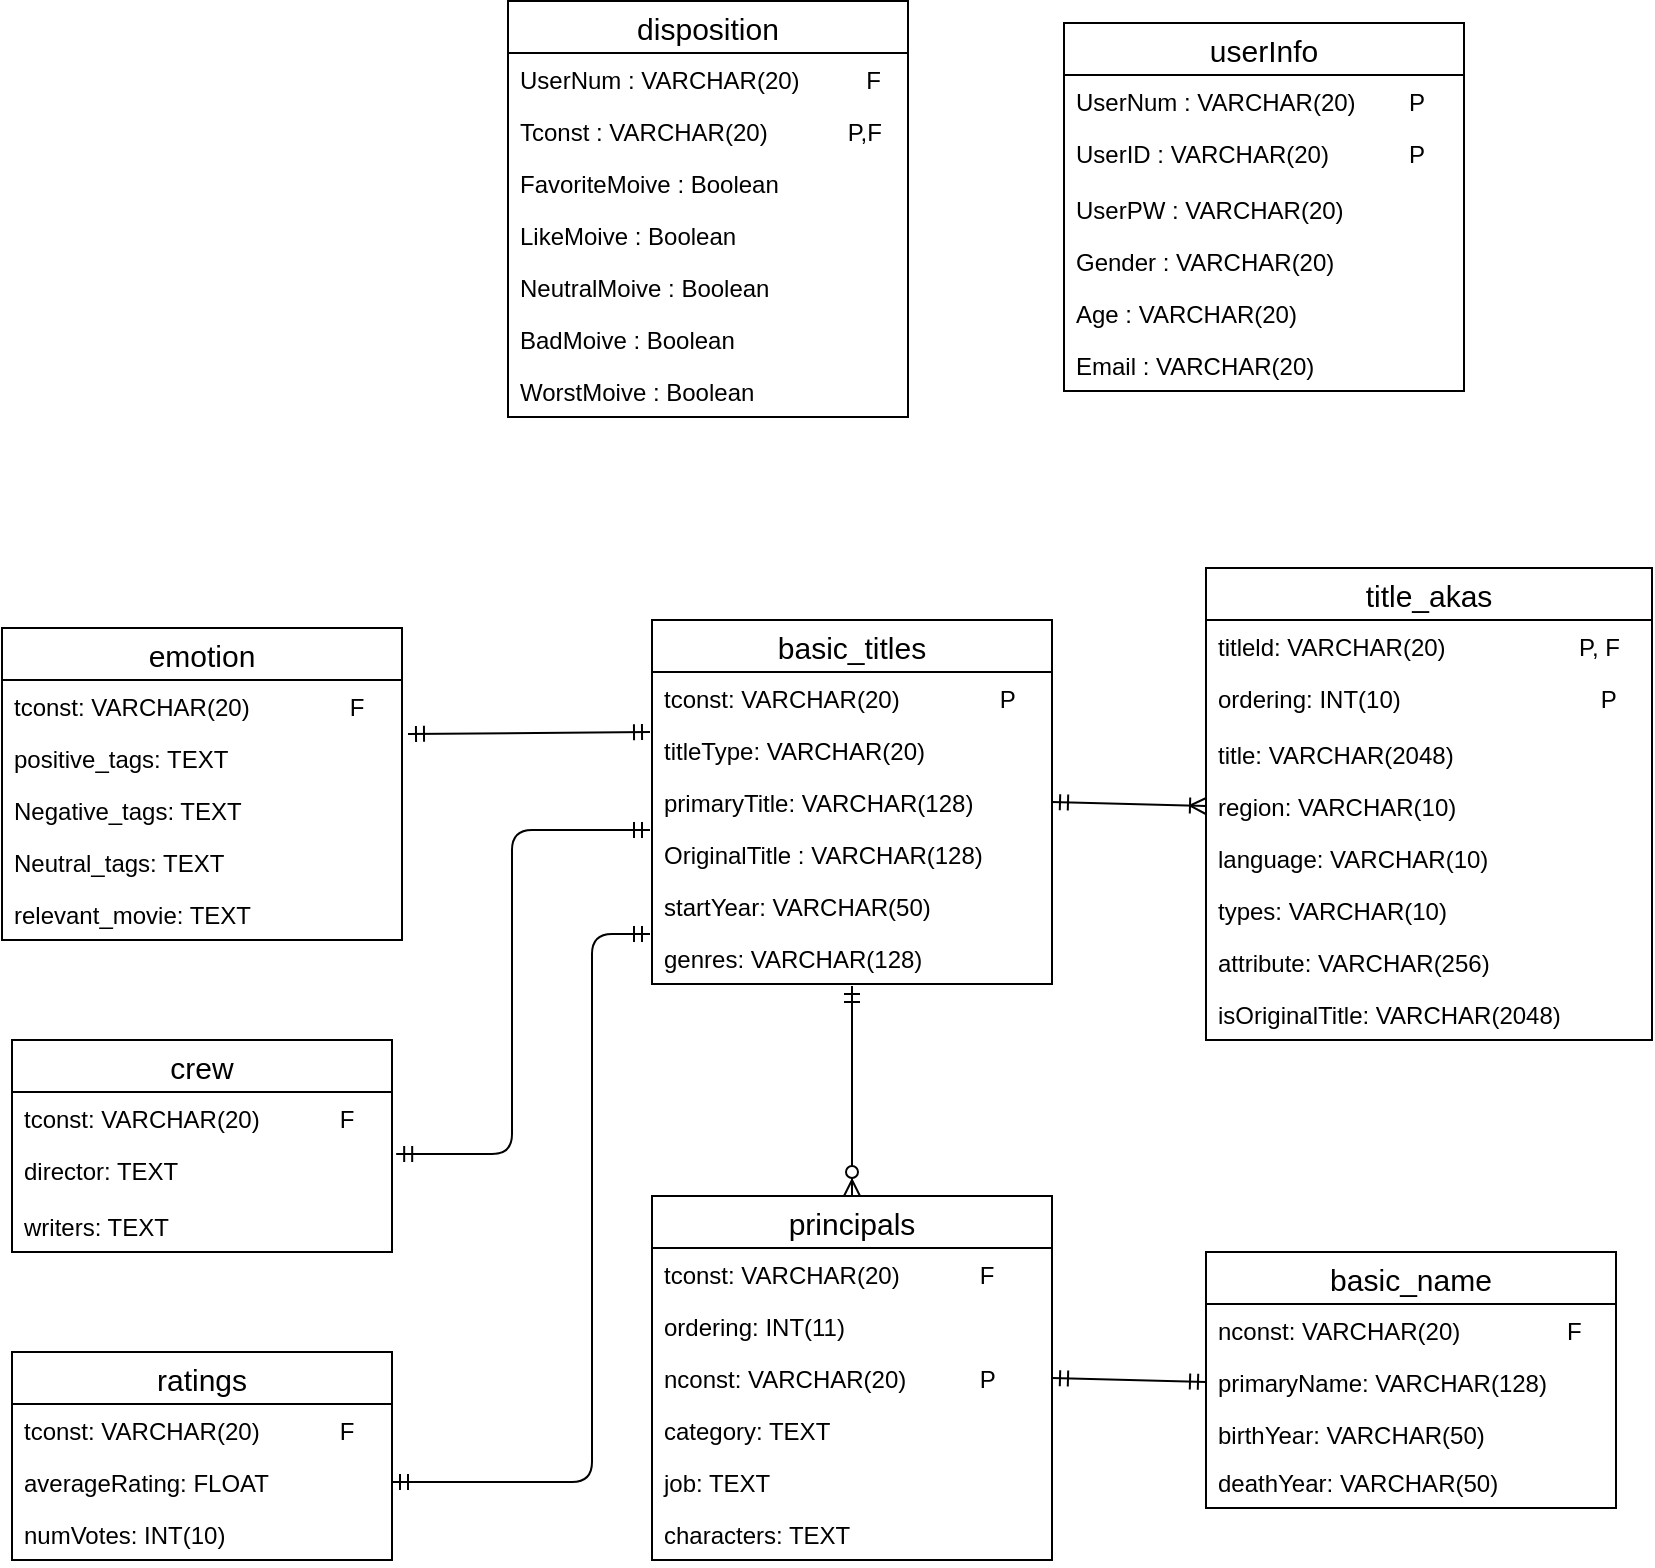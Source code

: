 <mxfile version="10.8.0" type="onedrive"><diagram id="sOajWOalofP42Rp4OUkH" name="페이지-1"><mxGraphModel dx="2898" dy="3220" grid="1" gridSize="10" guides="1" tooltips="1" connect="1" arrows="1" fold="1" page="1" pageScale="1" pageWidth="827" pageHeight="1169" background="#FFFFFF" math="0" shadow="0"><root><mxCell id="0"/><mxCell id="1" parent="0"/><mxCell id="unafN3oEs9riBc13xhDx-1" value="principals" style="swimlane;fontStyle=0;childLayout=stackLayout;horizontal=1;startSize=26;fillColor=none;horizontalStack=0;resizeParent=1;resizeParentMax=0;resizeLast=0;collapsible=1;marginBottom=0;fontSize=15;" parent="1" vertex="1"><mxGeometry x="-1328" y="-826" width="200" height="182" as="geometry"><mxRectangle x="-1328" y="-826" width="100" height="26" as="alternateBounds"/></mxGeometry></mxCell><mxCell id="unafN3oEs9riBc13xhDx-2" value="tconst: VARCHAR(20)            F&#10;" style="text;strokeColor=none;fillColor=none;align=left;verticalAlign=top;spacingLeft=4;spacingRight=4;overflow=hidden;rotatable=0;points=[[0,0.5],[1,0.5]];portConstraint=eastwest;" parent="unafN3oEs9riBc13xhDx-1" vertex="1"><mxGeometry y="26" width="200" height="26" as="geometry"/></mxCell><mxCell id="unafN3oEs9riBc13xhDx-65" value="ordering: INT(11)                    " style="text;strokeColor=none;fillColor=none;align=left;verticalAlign=top;spacingLeft=4;spacingRight=4;overflow=hidden;rotatable=0;points=[[0,0.5],[1,0.5]];portConstraint=eastwest;" parent="unafN3oEs9riBc13xhDx-1" vertex="1"><mxGeometry y="52" width="200" height="26" as="geometry"/></mxCell><mxCell id="unafN3oEs9riBc13xhDx-5" value="nconst: VARCHAR(20)           P" style="text;strokeColor=none;fillColor=none;align=left;verticalAlign=top;spacingLeft=4;spacingRight=4;overflow=hidden;rotatable=0;points=[[0,0.5],[1,0.5]];portConstraint=eastwest;" parent="unafN3oEs9riBc13xhDx-1" vertex="1"><mxGeometry y="78" width="200" height="26" as="geometry"/></mxCell><mxCell id="LDyvSLcfqsrgPb8HqYmG-8" value="category: TEXT" style="text;strokeColor=none;fillColor=none;align=left;verticalAlign=top;spacingLeft=4;spacingRight=4;overflow=hidden;rotatable=0;points=[[0,0.5],[1,0.5]];portConstraint=eastwest;" parent="unafN3oEs9riBc13xhDx-1" vertex="1"><mxGeometry y="104" width="200" height="26" as="geometry"/></mxCell><mxCell id="unafN3oEs9riBc13xhDx-12" value="job: TEXT" style="text;strokeColor=none;fillColor=none;align=left;verticalAlign=top;spacingLeft=4;spacingRight=4;overflow=hidden;rotatable=0;points=[[0,0.5],[1,0.5]];portConstraint=eastwest;" parent="unafN3oEs9riBc13xhDx-1" vertex="1"><mxGeometry y="130" width="200" height="26" as="geometry"/></mxCell><mxCell id="unafN3oEs9riBc13xhDx-11" value="characters: TEXT" style="text;strokeColor=none;fillColor=none;align=left;verticalAlign=top;spacingLeft=4;spacingRight=4;overflow=hidden;rotatable=0;points=[[0,0.5],[1,0.5]];portConstraint=eastwest;" parent="unafN3oEs9riBc13xhDx-1" vertex="1"><mxGeometry y="156" width="200" height="26" as="geometry"/></mxCell><mxCell id="unafN3oEs9riBc13xhDx-14" value="basic_titles" style="swimlane;fontStyle=0;childLayout=stackLayout;horizontal=1;startSize=26;fillColor=none;horizontalStack=0;resizeParent=1;resizeParentMax=0;resizeLast=0;collapsible=1;marginBottom=0;fontSize=15;" parent="1" vertex="1"><mxGeometry x="-1328" y="-1114" width="200" height="182" as="geometry"/></mxCell><mxCell id="unafN3oEs9riBc13xhDx-15" value="tconst: VARCHAR(20)               P" style="text;strokeColor=none;fillColor=none;align=left;verticalAlign=top;spacingLeft=4;spacingRight=4;overflow=hidden;rotatable=0;points=[[0,0.5],[1,0.5]];portConstraint=eastwest;" parent="unafN3oEs9riBc13xhDx-14" vertex="1"><mxGeometry y="26" width="200" height="26" as="geometry"/></mxCell><mxCell id="unafN3oEs9riBc13xhDx-16" value="titleType: VARCHAR(20)" style="text;strokeColor=none;fillColor=none;align=left;verticalAlign=top;spacingLeft=4;spacingRight=4;overflow=hidden;rotatable=0;points=[[0,0.5],[1,0.5]];portConstraint=eastwest;" parent="unafN3oEs9riBc13xhDx-14" vertex="1"><mxGeometry y="52" width="200" height="26" as="geometry"/></mxCell><mxCell id="unafN3oEs9riBc13xhDx-17" value="primaryTitle: VARCHAR(128)" style="text;strokeColor=none;fillColor=none;align=left;verticalAlign=top;spacingLeft=4;spacingRight=4;overflow=hidden;rotatable=0;points=[[0,0.5],[1,0.5]];portConstraint=eastwest;" parent="unafN3oEs9riBc13xhDx-14" vertex="1"><mxGeometry y="78" width="200" height="26" as="geometry"/></mxCell><mxCell id="unafN3oEs9riBc13xhDx-18" value="OriginalTitle : VARCHAR(128)" style="text;strokeColor=none;fillColor=none;align=left;verticalAlign=top;spacingLeft=4;spacingRight=4;overflow=hidden;rotatable=0;points=[[0,0.5],[1,0.5]];portConstraint=eastwest;" parent="unafN3oEs9riBc13xhDx-14" vertex="1"><mxGeometry y="104" width="200" height="26" as="geometry"/></mxCell><mxCell id="R6sBIjJAqHgI2hsBgSnD-3" value="startYear: VARCHAR(50)" style="text;strokeColor=none;fillColor=none;align=left;verticalAlign=top;spacingLeft=4;spacingRight=4;overflow=hidden;rotatable=0;points=[[0,0.5],[1,0.5]];portConstraint=eastwest;" parent="unafN3oEs9riBc13xhDx-14" vertex="1"><mxGeometry y="130" width="200" height="26" as="geometry"/></mxCell><mxCell id="R6sBIjJAqHgI2hsBgSnD-2" value="genres: VARCHAR(128)" style="text;strokeColor=none;fillColor=none;align=left;verticalAlign=top;spacingLeft=4;spacingRight=4;overflow=hidden;rotatable=0;points=[[0,0.5],[1,0.5]];portConstraint=eastwest;" parent="unafN3oEs9riBc13xhDx-14" vertex="1"><mxGeometry y="156" width="200" height="26" as="geometry"/></mxCell><mxCell id="unafN3oEs9riBc13xhDx-21" value="basic_name" style="swimlane;fontStyle=0;childLayout=stackLayout;horizontal=1;startSize=26;fillColor=none;horizontalStack=0;resizeParent=1;resizeParentMax=0;resizeLast=0;collapsible=1;marginBottom=0;fontSize=15;" parent="1" vertex="1"><mxGeometry x="-1051" y="-798" width="205" height="128" as="geometry"/></mxCell><mxCell id="unafN3oEs9riBc13xhDx-22" value="nconst: VARCHAR(20)                F" style="text;strokeColor=none;fillColor=none;align=left;verticalAlign=top;spacingLeft=4;spacingRight=4;overflow=hidden;rotatable=0;points=[[0,0.5],[1,0.5]];portConstraint=eastwest;" parent="unafN3oEs9riBc13xhDx-21" vertex="1"><mxGeometry y="26" width="205" height="26" as="geometry"/></mxCell><mxCell id="unafN3oEs9riBc13xhDx-23" value="primaryName: VARCHAR(128)" style="text;strokeColor=none;fillColor=none;align=left;verticalAlign=top;spacingLeft=4;spacingRight=4;overflow=hidden;rotatable=0;points=[[0,0.5],[1,0.5]];portConstraint=eastwest;" parent="unafN3oEs9riBc13xhDx-21" vertex="1"><mxGeometry y="52" width="205" height="26" as="geometry"/></mxCell><mxCell id="unafN3oEs9riBc13xhDx-24" value="birthYear: VARCHAR(50)" style="text;strokeColor=none;fillColor=none;align=left;verticalAlign=top;spacingLeft=4;spacingRight=4;overflow=hidden;rotatable=0;points=[[0,0.5],[1,0.5]];portConstraint=eastwest;" parent="unafN3oEs9riBc13xhDx-21" vertex="1"><mxGeometry y="78" width="205" height="24" as="geometry"/></mxCell><mxCell id="unafN3oEs9riBc13xhDx-25" value="deathYear: VARCHAR(50)" style="text;strokeColor=none;fillColor=none;align=left;verticalAlign=top;spacingLeft=4;spacingRight=4;overflow=hidden;rotatable=0;points=[[0,0.5],[1,0.5]];portConstraint=eastwest;" parent="unafN3oEs9riBc13xhDx-21" vertex="1"><mxGeometry y="102" width="205" height="26" as="geometry"/></mxCell><mxCell id="unafN3oEs9riBc13xhDx-26" value="crew" style="swimlane;fontStyle=0;childLayout=stackLayout;horizontal=1;startSize=26;fillColor=none;horizontalStack=0;resizeParent=1;resizeParentMax=0;resizeLast=0;collapsible=1;marginBottom=0;fontSize=15;" parent="1" vertex="1"><mxGeometry x="-1648" y="-904" width="190" height="106" as="geometry"/></mxCell><mxCell id="unafN3oEs9riBc13xhDx-27" value="tconst: VARCHAR(20)            F" style="text;strokeColor=none;fillColor=none;align=left;verticalAlign=top;spacingLeft=4;spacingRight=4;overflow=hidden;rotatable=0;points=[[0,0.5],[1,0.5]];portConstraint=eastwest;" parent="unafN3oEs9riBc13xhDx-26" vertex="1"><mxGeometry y="26" width="190" height="26" as="geometry"/></mxCell><mxCell id="unafN3oEs9riBc13xhDx-28" value="director: TEXT" style="text;strokeColor=none;fillColor=none;align=left;verticalAlign=top;spacingLeft=4;spacingRight=4;overflow=hidden;rotatable=0;points=[[0,0.5],[1,0.5]];portConstraint=eastwest;" parent="unafN3oEs9riBc13xhDx-26" vertex="1"><mxGeometry y="52" width="190" height="28" as="geometry"/></mxCell><mxCell id="unafN3oEs9riBc13xhDx-29" value="writers: TEXT" style="text;strokeColor=none;fillColor=none;align=left;verticalAlign=top;spacingLeft=4;spacingRight=4;overflow=hidden;rotatable=0;points=[[0,0.5],[1,0.5]];portConstraint=eastwest;" parent="unafN3oEs9riBc13xhDx-26" vertex="1"><mxGeometry y="80" width="190" height="26" as="geometry"/></mxCell><mxCell id="unafN3oEs9riBc13xhDx-31" value="title_akas" style="swimlane;fontStyle=0;childLayout=stackLayout;horizontal=1;startSize=26;fillColor=none;horizontalStack=0;resizeParent=1;resizeParentMax=0;resizeLast=0;collapsible=1;marginBottom=0;fontSize=15;" parent="1" vertex="1"><mxGeometry x="-1051" y="-1140" width="223" height="236" as="geometry"/></mxCell><mxCell id="unafN3oEs9riBc13xhDx-32" value="titleld: VARCHAR(20)                    P, F" style="text;strokeColor=none;fillColor=none;align=left;verticalAlign=top;spacingLeft=4;spacingRight=4;overflow=hidden;rotatable=0;points=[[0,0.5],[1,0.5]];portConstraint=eastwest;" parent="unafN3oEs9riBc13xhDx-31" vertex="1"><mxGeometry y="26" width="223" height="26" as="geometry"/></mxCell><mxCell id="unafN3oEs9riBc13xhDx-33" value="ordering: INT(10)                              P" style="text;strokeColor=none;fillColor=none;align=left;verticalAlign=top;spacingLeft=4;spacingRight=4;overflow=hidden;rotatable=0;points=[[0,0.5],[1,0.5]];portConstraint=eastwest;" parent="unafN3oEs9riBc13xhDx-31" vertex="1"><mxGeometry y="52" width="223" height="28" as="geometry"/></mxCell><mxCell id="unafN3oEs9riBc13xhDx-42" value="title: VARCHAR(2048)" style="text;strokeColor=none;fillColor=none;align=left;verticalAlign=top;spacingLeft=4;spacingRight=4;overflow=hidden;rotatable=0;points=[[0,0.5],[1,0.5]];portConstraint=eastwest;" parent="unafN3oEs9riBc13xhDx-31" vertex="1"><mxGeometry y="80" width="223" height="26" as="geometry"/></mxCell><mxCell id="unafN3oEs9riBc13xhDx-44" value="region: VARCHAR(10)" style="text;strokeColor=none;fillColor=none;align=left;verticalAlign=top;spacingLeft=4;spacingRight=4;overflow=hidden;rotatable=0;points=[[0,0.5],[1,0.5]];portConstraint=eastwest;" parent="unafN3oEs9riBc13xhDx-31" vertex="1"><mxGeometry y="106" width="223" height="26" as="geometry"/></mxCell><mxCell id="unafN3oEs9riBc13xhDx-41" value="language: VARCHAR(10)" style="text;strokeColor=none;fillColor=none;align=left;verticalAlign=top;spacingLeft=4;spacingRight=4;overflow=hidden;rotatable=0;points=[[0,0.5],[1,0.5]];portConstraint=eastwest;" parent="unafN3oEs9riBc13xhDx-31" vertex="1"><mxGeometry y="132" width="223" height="26" as="geometry"/></mxCell><mxCell id="R6sBIjJAqHgI2hsBgSnD-1" value="types: VARCHAR(10)" style="text;strokeColor=none;fillColor=none;align=left;verticalAlign=top;spacingLeft=4;spacingRight=4;overflow=hidden;rotatable=0;points=[[0,0.5],[1,0.5]];portConstraint=eastwest;" parent="unafN3oEs9riBc13xhDx-31" vertex="1"><mxGeometry y="158" width="223" height="26" as="geometry"/></mxCell><mxCell id="unafN3oEs9riBc13xhDx-34" value="attribute: VARCHAR(256)" style="text;strokeColor=none;fillColor=none;align=left;verticalAlign=top;spacingLeft=4;spacingRight=4;overflow=hidden;rotatable=0;points=[[0,0.5],[1,0.5]];portConstraint=eastwest;" parent="unafN3oEs9riBc13xhDx-31" vertex="1"><mxGeometry y="184" width="223" height="26" as="geometry"/></mxCell><mxCell id="unafN3oEs9riBc13xhDx-35" value="isOriginalTitle: VARCHAR(2048)" style="text;strokeColor=none;fillColor=none;align=left;verticalAlign=top;spacingLeft=4;spacingRight=4;overflow=hidden;rotatable=0;points=[[0,0.5],[1,0.5]];portConstraint=eastwest;" parent="unafN3oEs9riBc13xhDx-31" vertex="1"><mxGeometry y="210" width="223" height="26" as="geometry"/></mxCell><mxCell id="unafN3oEs9riBc13xhDx-36" value="ratings" style="swimlane;fontStyle=0;childLayout=stackLayout;horizontal=1;startSize=26;fillColor=none;horizontalStack=0;resizeParent=1;resizeParentMax=0;resizeLast=0;collapsible=1;marginBottom=0;fontSize=15;" parent="1" vertex="1"><mxGeometry x="-1648" y="-748" width="190" height="104" as="geometry"/></mxCell><mxCell id="unafN3oEs9riBc13xhDx-37" value="tconst: VARCHAR(20)            F" style="text;strokeColor=none;fillColor=none;align=left;verticalAlign=top;spacingLeft=4;spacingRight=4;overflow=hidden;rotatable=0;points=[[0,0.5],[1,0.5]];portConstraint=eastwest;" parent="unafN3oEs9riBc13xhDx-36" vertex="1"><mxGeometry y="26" width="190" height="26" as="geometry"/></mxCell><mxCell id="unafN3oEs9riBc13xhDx-38" value="averageRating: FLOAT" style="text;strokeColor=none;fillColor=none;align=left;verticalAlign=top;spacingLeft=4;spacingRight=4;overflow=hidden;rotatable=0;points=[[0,0.5],[1,0.5]];portConstraint=eastwest;" parent="unafN3oEs9riBc13xhDx-36" vertex="1"><mxGeometry y="52" width="190" height="26" as="geometry"/></mxCell><mxCell id="unafN3oEs9riBc13xhDx-39" value="numVotes: INT(10)" style="text;strokeColor=none;fillColor=none;align=left;verticalAlign=top;spacingLeft=4;spacingRight=4;overflow=hidden;rotatable=0;points=[[0,0.5],[1,0.5]];portConstraint=eastwest;" parent="unafN3oEs9riBc13xhDx-36" vertex="1"><mxGeometry y="78" width="190" height="26" as="geometry"/></mxCell><mxCell id="ZAa2g4NeFyFSx5lkICHH-9" value="emotion" style="swimlane;fontStyle=0;childLayout=stackLayout;horizontal=1;startSize=26;fillColor=none;horizontalStack=0;resizeParent=1;resizeParentMax=0;resizeLast=0;collapsible=1;marginBottom=0;fontSize=15;" parent="1" vertex="1"><mxGeometry x="-1653" y="-1110" width="200" height="156" as="geometry"/></mxCell><mxCell id="ZAa2g4NeFyFSx5lkICHH-10" value="tconst: VARCHAR(20)               F" style="text;strokeColor=none;fillColor=none;align=left;verticalAlign=top;spacingLeft=4;spacingRight=4;overflow=hidden;rotatable=0;points=[[0,0.5],[1,0.5]];portConstraint=eastwest;" parent="ZAa2g4NeFyFSx5lkICHH-9" vertex="1"><mxGeometry y="26" width="200" height="26" as="geometry"/></mxCell><mxCell id="ZAa2g4NeFyFSx5lkICHH-12" value="positive_tags: TEXT" style="text;strokeColor=none;fillColor=none;align=left;verticalAlign=top;spacingLeft=4;spacingRight=4;overflow=hidden;rotatable=0;points=[[0,0.5],[1,0.5]];portConstraint=eastwest;" parent="ZAa2g4NeFyFSx5lkICHH-9" vertex="1"><mxGeometry y="52" width="200" height="26" as="geometry"/></mxCell><mxCell id="ZAa2g4NeFyFSx5lkICHH-13" value="Negative_tags: TEXT" style="text;strokeColor=none;fillColor=none;align=left;verticalAlign=top;spacingLeft=4;spacingRight=4;overflow=hidden;rotatable=0;points=[[0,0.5],[1,0.5]];portConstraint=eastwest;" parent="ZAa2g4NeFyFSx5lkICHH-9" vertex="1"><mxGeometry y="78" width="200" height="26" as="geometry"/></mxCell><mxCell id="ZAa2g4NeFyFSx5lkICHH-14" value="Neutral_tags: TEXT" style="text;strokeColor=none;fillColor=none;align=left;verticalAlign=top;spacingLeft=4;spacingRight=4;overflow=hidden;rotatable=0;points=[[0,0.5],[1,0.5]];portConstraint=eastwest;" parent="ZAa2g4NeFyFSx5lkICHH-9" vertex="1"><mxGeometry y="104" width="200" height="26" as="geometry"/></mxCell><mxCell id="ZAa2g4NeFyFSx5lkICHH-16" value="relevant_movie: TEXT" style="text;strokeColor=none;fillColor=none;align=left;verticalAlign=top;spacingLeft=4;spacingRight=4;overflow=hidden;rotatable=0;points=[[0,0.5],[1,0.5]];portConstraint=eastwest;" parent="ZAa2g4NeFyFSx5lkICHH-9" vertex="1"><mxGeometry y="130" width="200" height="26" as="geometry"/></mxCell><mxCell id="ZAa2g4NeFyFSx5lkICHH-17" value="" style="edgeStyle=elbowEdgeStyle;fontSize=12;html=1;endArrow=ERmandOne;startArrow=ERmandOne;exitX=1;exitY=0.5;exitDx=0;exitDy=0;entryX=-0.005;entryY=0.038;entryDx=0;entryDy=0;entryPerimeter=0;" parent="1" source="unafN3oEs9riBc13xhDx-38" target="R6sBIjJAqHgI2hsBgSnD-2" edge="1"><mxGeometry width="100" height="100" relative="1" as="geometry"><mxPoint x="-1338" y="-705" as="sourcePoint"/><mxPoint x="-1358" y="-926" as="targetPoint"/><Array as="points"><mxPoint x="-1358" y="-804"/></Array></mxGeometry></mxCell><mxCell id="ZAa2g4NeFyFSx5lkICHH-18" value="" style="fontSize=12;html=1;endArrow=ERmandOne;startArrow=ERmandOne;exitX=1.011;exitY=0.179;exitDx=0;exitDy=0;entryX=-0.005;entryY=0.038;entryDx=0;entryDy=0;exitPerimeter=0;edgeStyle=elbowEdgeStyle;entryPerimeter=0;" parent="1" source="unafN3oEs9riBc13xhDx-28" target="unafN3oEs9riBc13xhDx-18" edge="1"><mxGeometry width="100" height="100" relative="1" as="geometry"><mxPoint x="-1397.5" y="-1090.5" as="sourcePoint"/><mxPoint x="-1320" y="-1055" as="targetPoint"/><Array as="points"><mxPoint x="-1398" y="-924"/></Array></mxGeometry></mxCell><mxCell id="ZAa2g4NeFyFSx5lkICHH-27" value="" style="fontSize=12;html=1;endArrow=ERmandOne;startArrow=ERmandOne;exitX=-0.005;exitY=0.154;exitDx=0;exitDy=0;exitPerimeter=0;entryX=1.015;entryY=0.038;entryDx=0;entryDy=0;entryPerimeter=0;" parent="1" source="unafN3oEs9riBc13xhDx-16" target="ZAa2g4NeFyFSx5lkICHH-12" edge="1"><mxGeometry width="100" height="100" relative="1" as="geometry"><mxPoint x="-1208" y="-1114" as="sourcePoint"/><mxPoint x="-1388" y="-1094" as="targetPoint"/></mxGeometry></mxCell><mxCell id="ZAa2g4NeFyFSx5lkICHH-30" value="" style="fontSize=12;html=1;endArrow=ERoneToMany;startArrow=ERmandOne;exitX=1;exitY=0.5;exitDx=0;exitDy=0;entryX=0;entryY=0.5;entryDx=0;entryDy=0;" parent="1" source="unafN3oEs9riBc13xhDx-17" target="unafN3oEs9riBc13xhDx-44" edge="1"><mxGeometry width="100" height="100" relative="1" as="geometry"><mxPoint x="-1118" y="-1034" as="sourcePoint"/><mxPoint x="-1078" y="-1024" as="targetPoint"/></mxGeometry></mxCell><mxCell id="ZAa2g4NeFyFSx5lkICHH-31" value="" style="fontSize=12;html=1;endArrow=ERmandOne;startArrow=ERmandOne;exitX=1;exitY=0.5;exitDx=0;exitDy=0;entryX=0;entryY=0.5;entryDx=0;entryDy=0;" parent="1" source="unafN3oEs9riBc13xhDx-5" target="unafN3oEs9riBc13xhDx-23" edge="1"><mxGeometry width="100" height="100" relative="1" as="geometry"><mxPoint x="-1078" y="-734" as="sourcePoint"/><mxPoint x="-1068" y="-735" as="targetPoint"/></mxGeometry></mxCell><mxCell id="ZAa2g4NeFyFSx5lkICHH-33" value="" style="fontSize=12;html=1;endArrow=ERzeroToMany;startArrow=ERmandOne;entryX=0.5;entryY=0;entryDx=0;entryDy=0;exitX=0.5;exitY=1.038;exitDx=0;exitDy=0;exitPerimeter=0;" parent="1" source="R6sBIjJAqHgI2hsBgSnD-2" target="unafN3oEs9riBc13xhDx-1" edge="1"><mxGeometry width="100" height="100" relative="1" as="geometry"><mxPoint x="-1208" y="-874" as="sourcePoint"/><mxPoint x="-1248" y="-844" as="targetPoint"/></mxGeometry></mxCell><mxCell id="M5zC4gWMA40c4Kz6L35v-1" value="userInfo" style="swimlane;fontStyle=0;childLayout=stackLayout;horizontal=1;startSize=26;fillColor=none;horizontalStack=0;resizeParent=1;resizeParentMax=0;resizeLast=0;collapsible=1;marginBottom=0;fontSize=15;" parent="1" vertex="1"><mxGeometry x="-1122" y="-1412.5" width="200" height="184" as="geometry"/></mxCell><mxCell id="M5zC4gWMA40c4Kz6L35v-28" value="UserNum : VARCHAR(20)        P" style="text;strokeColor=none;fillColor=none;align=left;verticalAlign=top;spacingLeft=4;spacingRight=4;overflow=hidden;rotatable=0;points=[[0,0.5],[1,0.5]];portConstraint=eastwest;" parent="M5zC4gWMA40c4Kz6L35v-1" vertex="1"><mxGeometry y="26" width="200" height="26" as="geometry"/></mxCell><mxCell id="M5zC4gWMA40c4Kz6L35v-2" value="UserID : VARCHAR(20)            P" style="text;strokeColor=none;fillColor=none;align=left;verticalAlign=top;spacingLeft=4;spacingRight=4;overflow=hidden;rotatable=0;points=[[0,0.5],[1,0.5]];portConstraint=eastwest;" parent="M5zC4gWMA40c4Kz6L35v-1" vertex="1"><mxGeometry y="52" width="200" height="28" as="geometry"/></mxCell><mxCell id="M5zC4gWMA40c4Kz6L35v-4" value="UserPW : VARCHAR(20)" style="text;strokeColor=none;fillColor=none;align=left;verticalAlign=top;spacingLeft=4;spacingRight=4;overflow=hidden;rotatable=0;points=[[0,0.5],[1,0.5]];portConstraint=eastwest;" parent="M5zC4gWMA40c4Kz6L35v-1" vertex="1"><mxGeometry y="80" width="200" height="26" as="geometry"/></mxCell><mxCell id="M5zC4gWMA40c4Kz6L35v-5" value="Gender : VARCHAR(20)" style="text;strokeColor=none;fillColor=none;align=left;verticalAlign=top;spacingLeft=4;spacingRight=4;overflow=hidden;rotatable=0;points=[[0,0.5],[1,0.5]];portConstraint=eastwest;" parent="M5zC4gWMA40c4Kz6L35v-1" vertex="1"><mxGeometry y="106" width="200" height="26" as="geometry"/></mxCell><mxCell id="M5zC4gWMA40c4Kz6L35v-6" value="Age : VARCHAR(20)" style="text;strokeColor=none;fillColor=none;align=left;verticalAlign=top;spacingLeft=4;spacingRight=4;overflow=hidden;rotatable=0;points=[[0,0.5],[1,0.5]];portConstraint=eastwest;" parent="M5zC4gWMA40c4Kz6L35v-1" vertex="1"><mxGeometry y="132" width="200" height="26" as="geometry"/></mxCell><mxCell id="M5zC4gWMA40c4Kz6L35v-8" value="Email : VARCHAR(20)" style="text;strokeColor=none;fillColor=none;align=left;verticalAlign=top;spacingLeft=4;spacingRight=4;overflow=hidden;rotatable=0;points=[[0,0.5],[1,0.5]];portConstraint=eastwest;" parent="M5zC4gWMA40c4Kz6L35v-1" vertex="1"><mxGeometry y="158" width="200" height="26" as="geometry"/></mxCell><mxCell id="M5zC4gWMA40c4Kz6L35v-19" value="disposition" style="swimlane;fontStyle=0;childLayout=stackLayout;horizontal=1;startSize=26;fillColor=none;horizontalStack=0;resizeParent=1;resizeParentMax=0;resizeLast=0;collapsible=1;marginBottom=0;fontSize=15;" parent="1" vertex="1"><mxGeometry x="-1400" y="-1423.5" width="200" height="208" as="geometry"/></mxCell><mxCell id="M5zC4gWMA40c4Kz6L35v-29" value="UserNum : VARCHAR(20)          F" style="text;strokeColor=none;fillColor=none;align=left;verticalAlign=top;spacingLeft=4;spacingRight=4;overflow=hidden;rotatable=0;points=[[0,0.5],[1,0.5]];portConstraint=eastwest;" parent="M5zC4gWMA40c4Kz6L35v-19" vertex="1"><mxGeometry y="26" width="200" height="26" as="geometry"/></mxCell><mxCell id="M5zC4gWMA40c4Kz6L35v-31" value="Tconst : VARCHAR(20)            P,F" style="text;strokeColor=none;fillColor=none;align=left;verticalAlign=top;spacingLeft=4;spacingRight=4;overflow=hidden;rotatable=0;points=[[0,0.5],[1,0.5]];portConstraint=eastwest;" parent="M5zC4gWMA40c4Kz6L35v-19" vertex="1"><mxGeometry y="52" width="200" height="26" as="geometry"/></mxCell><mxCell id="M5zC4gWMA40c4Kz6L35v-11" value="FavoriteMoive : Boolean" style="text;strokeColor=none;fillColor=none;align=left;verticalAlign=top;spacingLeft=4;spacingRight=4;overflow=hidden;rotatable=0;points=[[0,0.5],[1,0.5]];portConstraint=eastwest;" parent="M5zC4gWMA40c4Kz6L35v-19" vertex="1"><mxGeometry y="78" width="200" height="26" as="geometry"/></mxCell><mxCell id="M5zC4gWMA40c4Kz6L35v-12" value="LikeMoive : Boolean" style="text;strokeColor=none;fillColor=none;align=left;verticalAlign=top;spacingLeft=4;spacingRight=4;overflow=hidden;rotatable=0;points=[[0,0.5],[1,0.5]];portConstraint=eastwest;" parent="M5zC4gWMA40c4Kz6L35v-19" vertex="1"><mxGeometry y="104" width="200" height="26" as="geometry"/></mxCell><mxCell id="M5zC4gWMA40c4Kz6L35v-16" value="NeutralMoive : Boolean" style="text;strokeColor=none;fillColor=none;align=left;verticalAlign=top;spacingLeft=4;spacingRight=4;overflow=hidden;rotatable=0;points=[[0,0.5],[1,0.5]];portConstraint=eastwest;" parent="M5zC4gWMA40c4Kz6L35v-19" vertex="1"><mxGeometry y="130" width="200" height="26" as="geometry"/></mxCell><mxCell id="M5zC4gWMA40c4Kz6L35v-17" value="BadMoive : Boolean" style="text;strokeColor=none;fillColor=none;align=left;verticalAlign=top;spacingLeft=4;spacingRight=4;overflow=hidden;rotatable=0;points=[[0,0.5],[1,0.5]];portConstraint=eastwest;" parent="M5zC4gWMA40c4Kz6L35v-19" vertex="1"><mxGeometry y="156" width="200" height="26" as="geometry"/></mxCell><mxCell id="M5zC4gWMA40c4Kz6L35v-18" value="WorstMoive : Boolean" style="text;strokeColor=none;fillColor=none;align=left;verticalAlign=top;spacingLeft=4;spacingRight=4;overflow=hidden;rotatable=0;points=[[0,0.5],[1,0.5]];portConstraint=eastwest;" parent="M5zC4gWMA40c4Kz6L35v-19" vertex="1"><mxGeometry y="182" width="200" height="26" as="geometry"/></mxCell></root></mxGraphModel></diagram></mxfile>